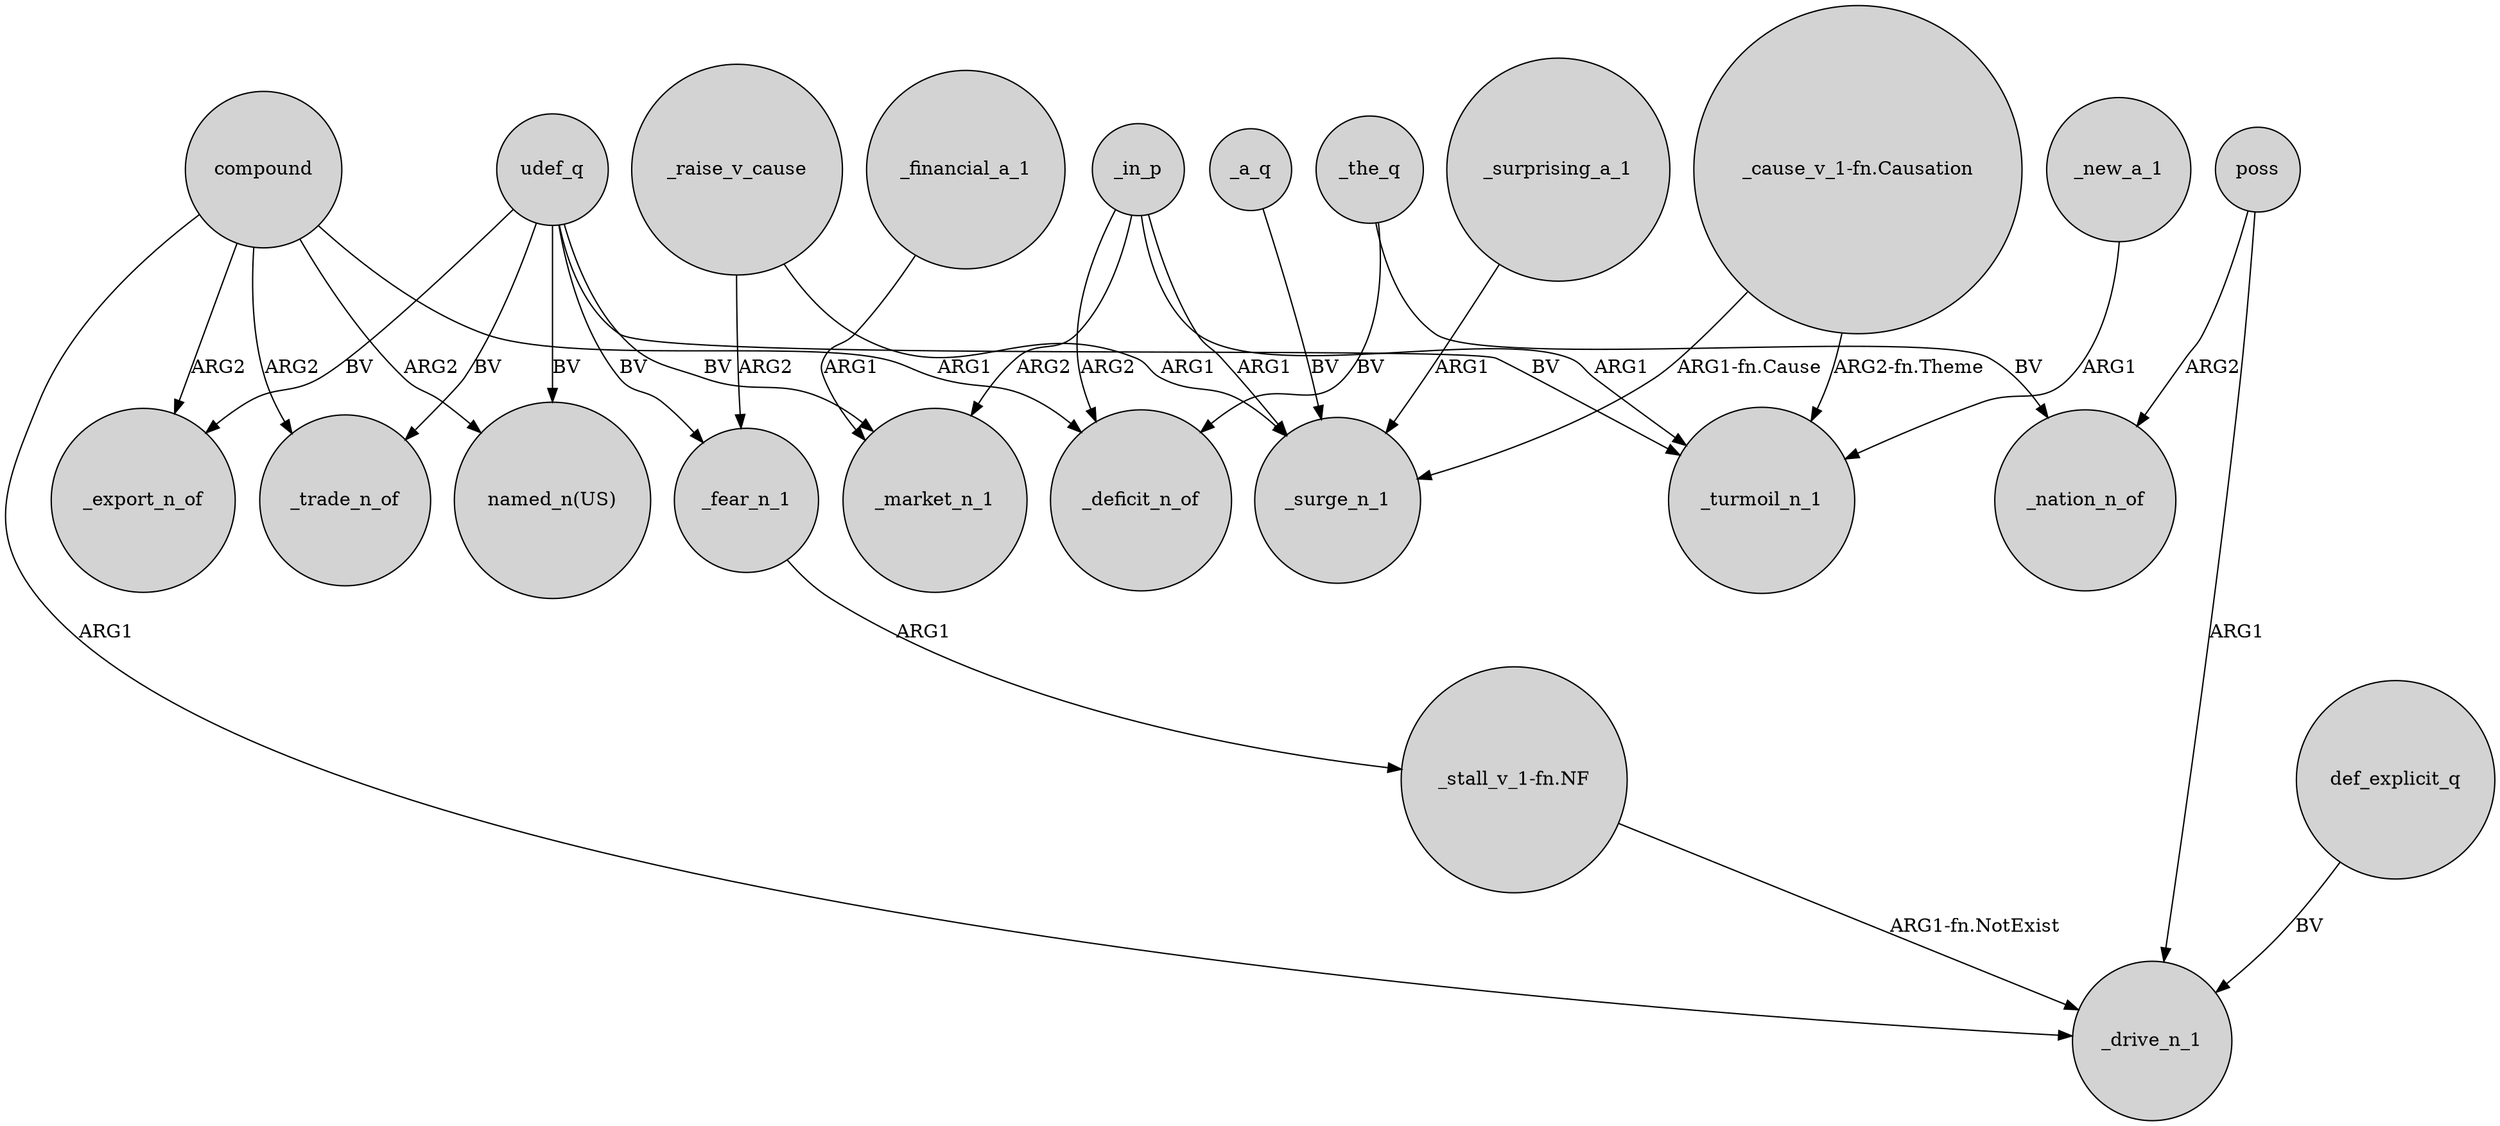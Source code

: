 digraph {
	node [shape=circle style=filled]
	udef_q -> _trade_n_of [label=BV]
	_raise_v_cause -> _surge_n_1 [label=ARG1]
	udef_q -> "named_n(US)" [label=BV]
	_fear_n_1 -> "_stall_v_1-fn.NF" [label=ARG1]
	_raise_v_cause -> _fear_n_1 [label=ARG2]
	_surprising_a_1 -> _surge_n_1 [label=ARG1]
	"_stall_v_1-fn.NF" -> _drive_n_1 [label="ARG1-fn.NotExist"]
	udef_q -> _market_n_1 [label=BV]
	_in_p -> _surge_n_1 [label=ARG1]
	_a_q -> _surge_n_1 [label=BV]
	"_cause_v_1-fn.Causation" -> _turmoil_n_1 [label="ARG2-fn.Theme"]
	compound -> "named_n(US)" [label=ARG2]
	compound -> _drive_n_1 [label=ARG1]
	udef_q -> _fear_n_1 [label=BV]
	poss -> _drive_n_1 [label=ARG1]
	_financial_a_1 -> _market_n_1 [label=ARG1]
	_the_q -> _nation_n_of [label=BV]
	"_cause_v_1-fn.Causation" -> _surge_n_1 [label="ARG1-fn.Cause"]
	compound -> _trade_n_of [label=ARG2]
	_new_a_1 -> _turmoil_n_1 [label=ARG1]
	compound -> _deficit_n_of [label=ARG1]
	poss -> _nation_n_of [label=ARG2]
	udef_q -> _export_n_of [label=BV]
	def_explicit_q -> _drive_n_1 [label=BV]
	_in_p -> _market_n_1 [label=ARG2]
	_the_q -> _deficit_n_of [label=BV]
	_in_p -> _turmoil_n_1 [label=ARG1]
	compound -> _export_n_of [label=ARG2]
	_in_p -> _deficit_n_of [label=ARG2]
	udef_q -> _turmoil_n_1 [label=BV]
}
